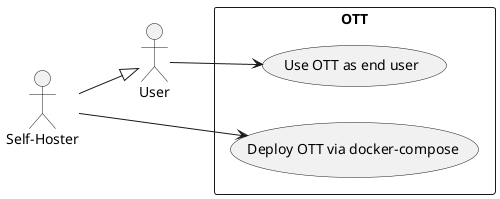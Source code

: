 @startuml
left to right direction
actor "Self-Hoster" as hoster
actor "User" as user
rectangle OTT {
  usecase "Deploy OTT via docker-compose" as UC1
  usecase "Use OTT as end user" as UC2
}
hoster --> UC1
hoster --|> user
user --> UC2
@enduml